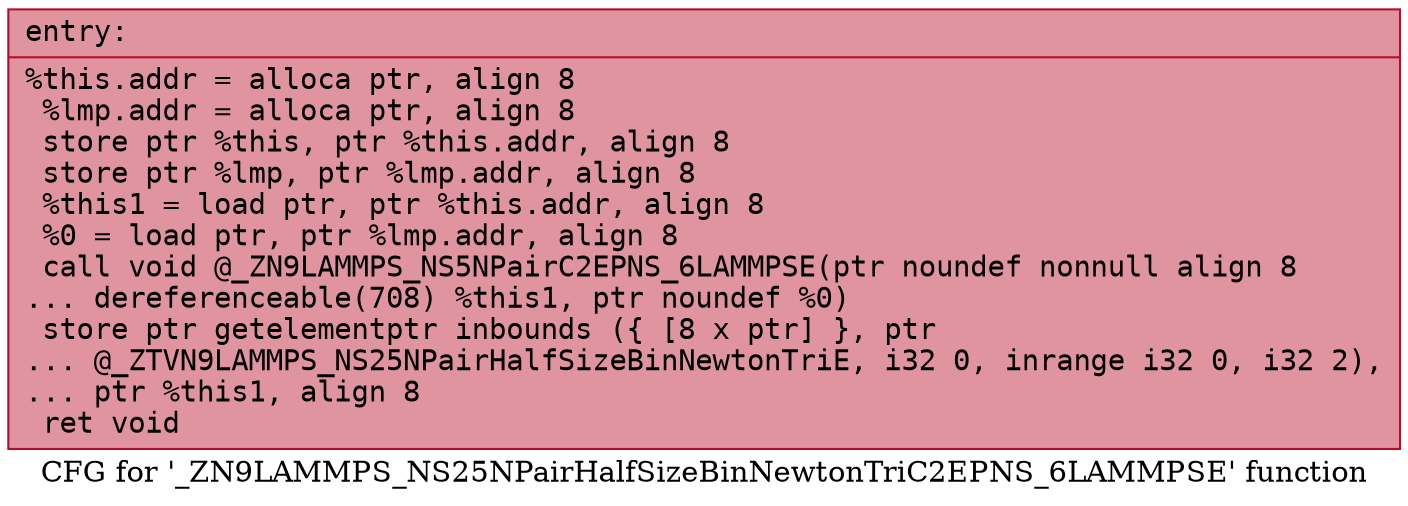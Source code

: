 digraph "CFG for '_ZN9LAMMPS_NS25NPairHalfSizeBinNewtonTriC2EPNS_6LAMMPSE' function" {
	label="CFG for '_ZN9LAMMPS_NS25NPairHalfSizeBinNewtonTriC2EPNS_6LAMMPSE' function";

	Node0x55bb4917b6e0 [shape=record,color="#b70d28ff", style=filled, fillcolor="#b70d2870" fontname="Courier",label="{entry:\l|  %this.addr = alloca ptr, align 8\l  %lmp.addr = alloca ptr, align 8\l  store ptr %this, ptr %this.addr, align 8\l  store ptr %lmp, ptr %lmp.addr, align 8\l  %this1 = load ptr, ptr %this.addr, align 8\l  %0 = load ptr, ptr %lmp.addr, align 8\l  call void @_ZN9LAMMPS_NS5NPairC2EPNS_6LAMMPSE(ptr noundef nonnull align 8\l... dereferenceable(708) %this1, ptr noundef %0)\l  store ptr getelementptr inbounds (\{ [8 x ptr] \}, ptr\l... @_ZTVN9LAMMPS_NS25NPairHalfSizeBinNewtonTriE, i32 0, inrange i32 0, i32 2),\l... ptr %this1, align 8\l  ret void\l}"];
}
